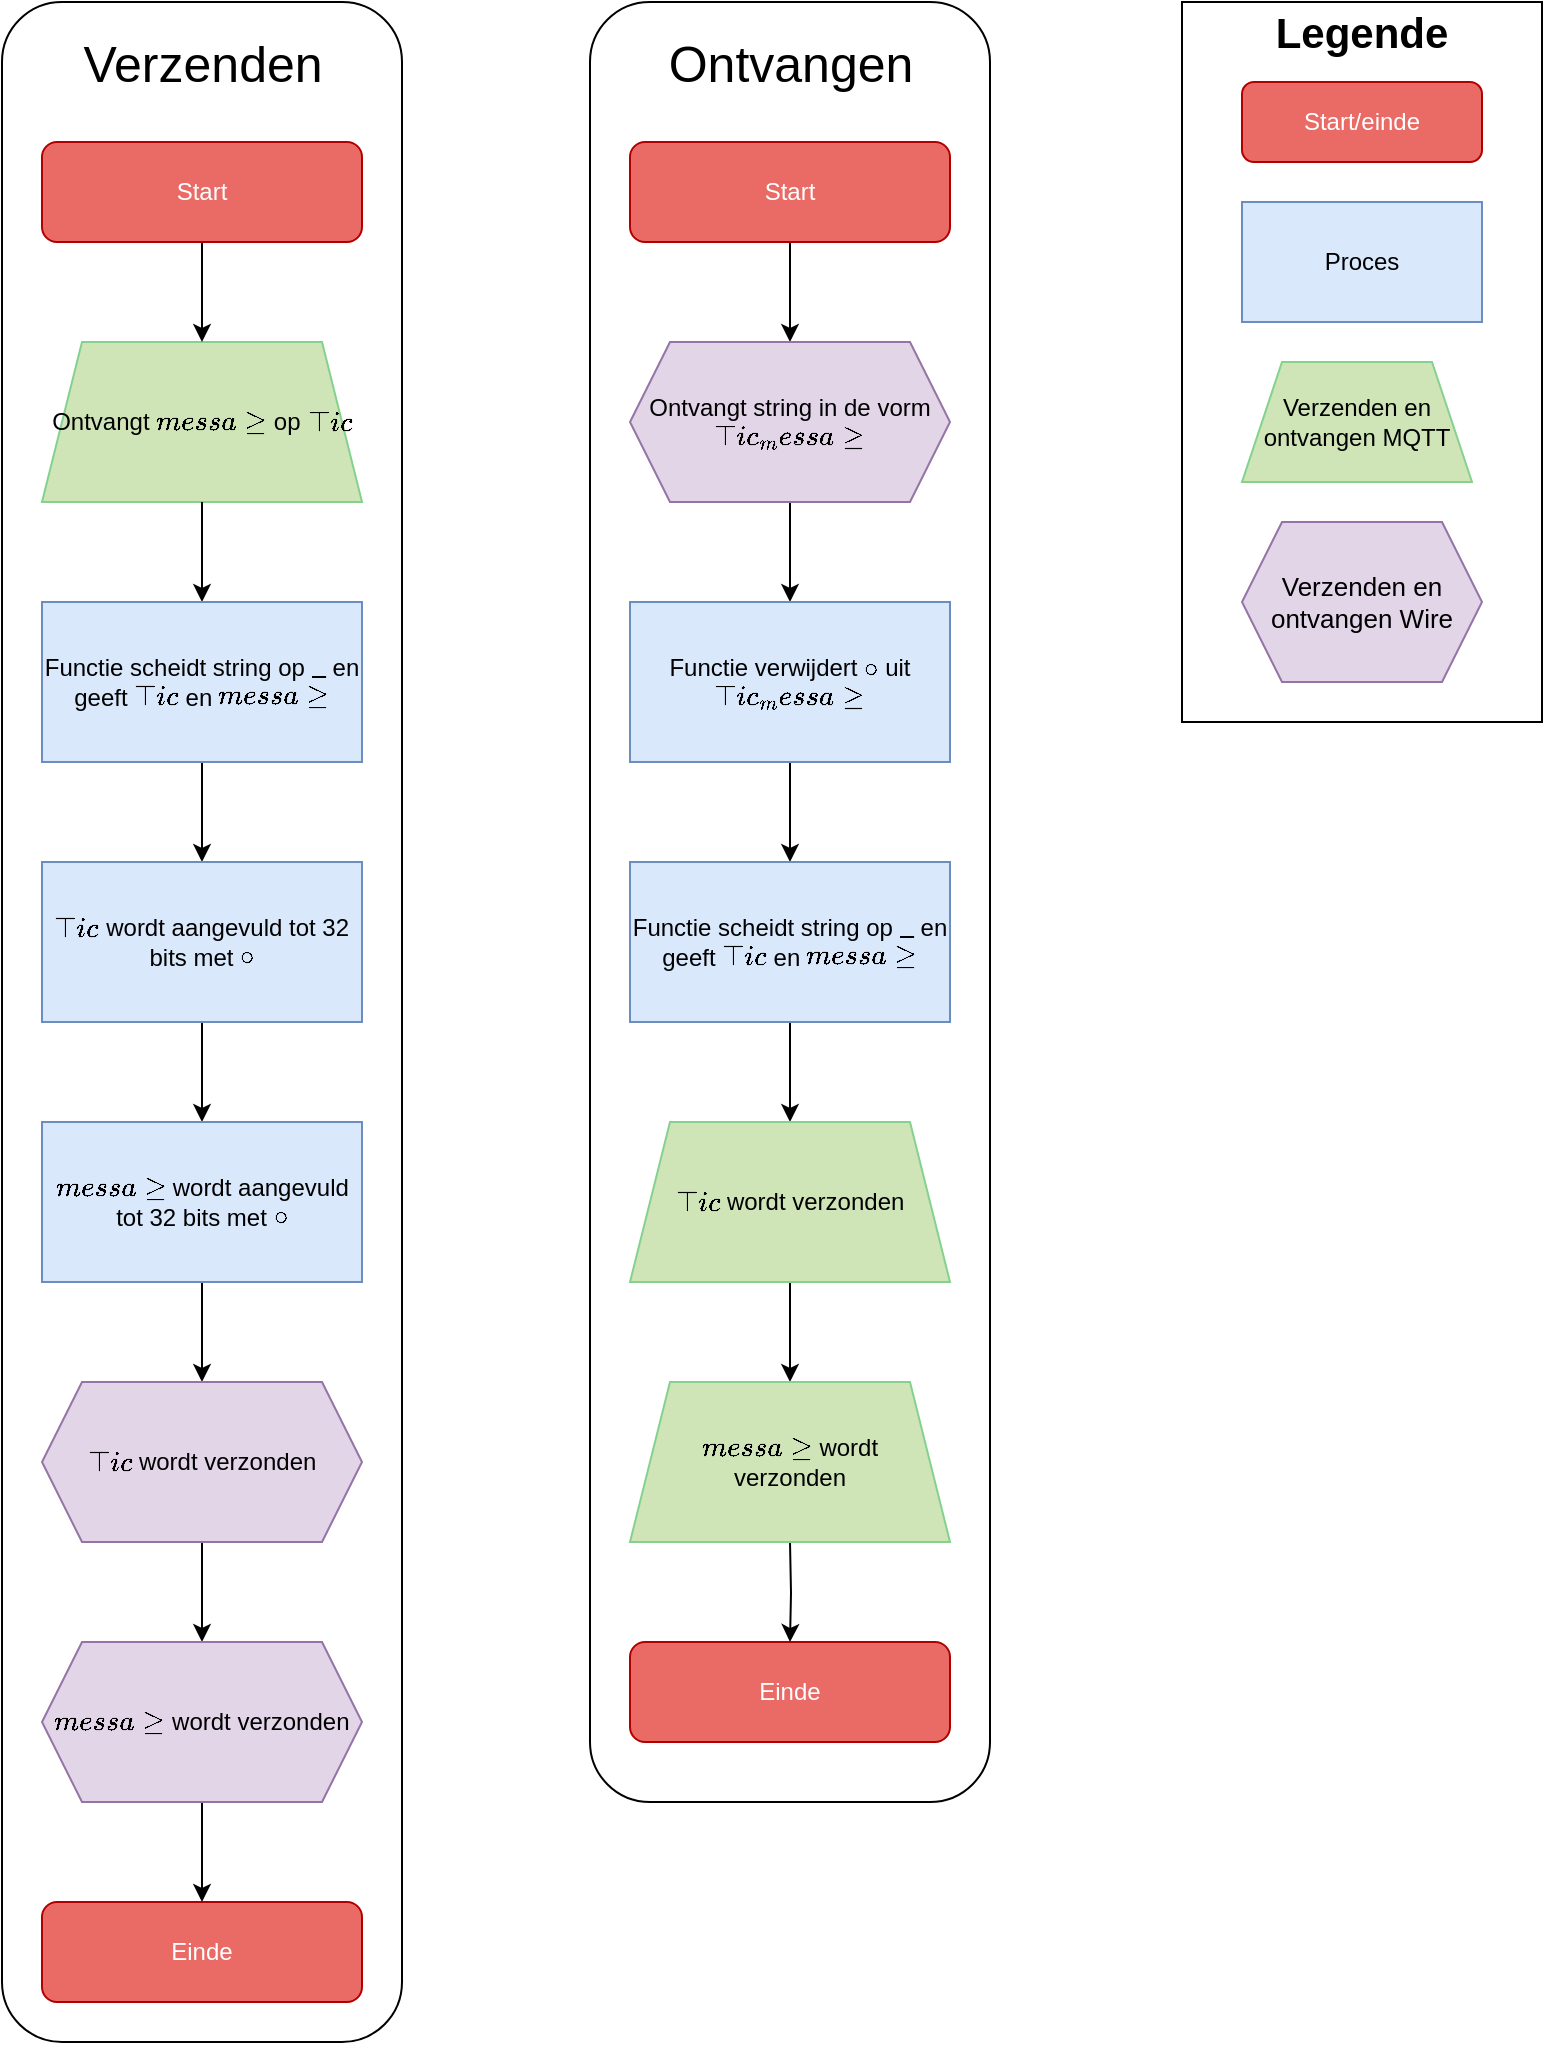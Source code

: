 <mxfile version="18.0.6" type="device"><diagram id="snxoj2B8UEFntWzTZE5-" name="Seite-1"><mxGraphModel dx="1422" dy="878" grid="1" gridSize="10" guides="1" tooltips="1" connect="1" arrows="1" fold="1" page="1" pageScale="1" pageWidth="827" pageHeight="1169" math="0" shadow="0"><root><mxCell id="0"/><mxCell id="1" parent="0"/><mxCell id="_L-dCxXGCyKOLoMa3hyE-2" value="" style="rounded=1;whiteSpace=wrap;html=1;fontSize=12;fillColor=none;" parent="1" vertex="1"><mxGeometry x="314" y="50" width="200" height="900" as="geometry"/></mxCell><mxCell id="_L-dCxXGCyKOLoMa3hyE-1" value="" style="rounded=1;whiteSpace=wrap;html=1;fontSize=12;fillColor=none;" parent="1" vertex="1"><mxGeometry x="20" y="50" width="200" height="1020" as="geometry"/></mxCell><mxCell id="cAWiV1h-lGJLT0tBJ4pY-3" value="&lt;span style=&quot;&quot;&gt;Ontvangt `message` op `topic`&lt;/span&gt;" style="shape=trapezoid;perimeter=trapezoidPerimeter;whiteSpace=wrap;html=1;fixedSize=1;labelBackgroundColor=none;strokeColor=#85D18E;fillColor=#CFE5B8;gradientColor=none;" parent="1" vertex="1"><mxGeometry x="40" y="220" width="160" height="80" as="geometry"/></mxCell><mxCell id="0-sNsFFpY7Nw_86AA_R7-1" value="" style="rounded=0;whiteSpace=wrap;html=1;fontSize=12;fillColor=none;" parent="1" vertex="1"><mxGeometry x="610" y="50" width="180" height="360" as="geometry"/></mxCell><mxCell id="0-sNsFFpY7Nw_86AA_R7-3" value="Start/einde" style="rounded=1;whiteSpace=wrap;html=1;fontSize=12;glass=0;strokeWidth=1;shadow=0;fillColor=#EA6B66;strokeColor=#B20000;fontColor=#ffffff;" parent="1" vertex="1"><mxGeometry x="640" y="90" width="120" height="40" as="geometry"/></mxCell><mxCell id="0-sNsFFpY7Nw_86AA_R7-4" value="&lt;div style=&quot;font-size: 21px;&quot;&gt;Legende&lt;/div&gt;" style="text;html=1;strokeColor=none;fillColor=none;align=center;verticalAlign=middle;whiteSpace=wrap;rounded=0;fontSize=21;fontStyle=1" parent="1" vertex="1"><mxGeometry x="645" y="50" width="110" height="30" as="geometry"/></mxCell><mxCell id="0-sNsFFpY7Nw_86AA_R7-5" value="&lt;div&gt;Proces&lt;/div&gt;" style="rounded=0;whiteSpace=wrap;html=1;fillColor=#dae8fc;strokeColor=#6c8ebf;" parent="1" vertex="1"><mxGeometry x="640" y="150" width="120" height="60" as="geometry"/></mxCell><mxCell id="0-sNsFFpY7Nw_86AA_R7-40" value="" style="edgeStyle=orthogonalEdgeStyle;rounded=0;orthogonalLoop=1;jettySize=auto;html=1;fontSize=12;" parent="1" source="0-sNsFFpY7Nw_86AA_R7-9" edge="1"><mxGeometry relative="1" as="geometry"><mxPoint x="120" y="220" as="targetPoint"/></mxGeometry></mxCell><mxCell id="0-sNsFFpY7Nw_86AA_R7-9" value="Start" style="rounded=1;whiteSpace=wrap;html=1;fontSize=12;glass=0;strokeWidth=1;shadow=0;fillColor=#EA6B66;strokeColor=#B20000;fontColor=#ffffff;" parent="1" vertex="1"><mxGeometry x="40" y="120" width="160" height="50" as="geometry"/></mxCell><mxCell id="0-sNsFFpY7Nw_86AA_R7-42" value="" style="edgeStyle=orthogonalEdgeStyle;rounded=0;orthogonalLoop=1;jettySize=auto;html=1;fontSize=12;" parent="1" edge="1"><mxGeometry relative="1" as="geometry"><mxPoint x="120" y="430" as="sourcePoint"/><mxPoint x="120" y="480" as="targetPoint"/></mxGeometry></mxCell><mxCell id="0-sNsFFpY7Nw_86AA_R7-38" value="" style="edgeStyle=orthogonalEdgeStyle;rounded=0;orthogonalLoop=1;jettySize=auto;html=1;fontSize=12;" parent="1" edge="1"><mxGeometry relative="1" as="geometry"><mxPoint x="120" y="350" as="targetPoint"/><mxPoint x="120" y="300.0" as="sourcePoint"/></mxGeometry></mxCell><mxCell id="0-sNsFFpY7Nw_86AA_R7-46" value="" style="edgeStyle=orthogonalEdgeStyle;rounded=0;orthogonalLoop=1;jettySize=auto;html=1;fontSize=12;" parent="1" source="0-sNsFFpY7Nw_86AA_R7-47" edge="1"><mxGeometry relative="1" as="geometry"><mxPoint x="414" y="220" as="targetPoint"/></mxGeometry></mxCell><mxCell id="0-sNsFFpY7Nw_86AA_R7-47" value="Start" style="rounded=1;whiteSpace=wrap;html=1;fontSize=12;glass=0;strokeWidth=1;shadow=0;fillColor=#EA6B66;strokeColor=#B20000;fontColor=#ffffff;" parent="1" vertex="1"><mxGeometry x="334" y="120" width="160" height="50" as="geometry"/></mxCell><mxCell id="0-sNsFFpY7Nw_86AA_R7-50" value="" style="edgeStyle=orthogonalEdgeStyle;rounded=0;orthogonalLoop=1;jettySize=auto;html=1;fontSize=12;" parent="1" edge="1"><mxGeometry relative="1" as="geometry"><mxPoint x="414" y="300" as="sourcePoint"/><mxPoint x="414" y="350" as="targetPoint"/></mxGeometry></mxCell><mxCell id="0-sNsFFpY7Nw_86AA_R7-57" value="Ontvangt string in de vorm `topic_message`" style="shape=hexagon;perimeter=hexagonPerimeter2;whiteSpace=wrap;html=1;fixedSize=1;fontSize=12;fillColor=#e1d5e7;strokeColor=#9673a6;" parent="1" vertex="1"><mxGeometry x="334" y="220" width="160" height="80" as="geometry"/></mxCell><mxCell id="0-sNsFFpY7Nw_86AA_R7-62" value="Verzenden" style="text;html=1;align=center;verticalAlign=middle;resizable=0;points=[];autosize=1;strokeColor=none;fillColor=none;fontSize=25;" parent="1" vertex="1"><mxGeometry x="50" y="60" width="140" height="40" as="geometry"/></mxCell><mxCell id="0-sNsFFpY7Nw_86AA_R7-63" value="Ontvangen" style="text;html=1;align=center;verticalAlign=middle;resizable=0;points=[];autosize=1;strokeColor=none;fillColor=none;fontSize=25;" parent="1" vertex="1"><mxGeometry x="344" y="60" width="140" height="40" as="geometry"/></mxCell><mxCell id="0-sNsFFpY7Nw_86AA_R7-66" value="Verzenden en&lt;br style=&quot;font-size: 12px;&quot;&gt;ontvangen MQTT" style="text;html=1;strokeColor=none;fillColor=none;align=center;verticalAlign=middle;whiteSpace=wrap;rounded=0;fontSize=12;" parent="1" vertex="1"><mxGeometry x="635" y="230" width="120" height="60" as="geometry"/></mxCell><mxCell id="0-sNsFFpY7Nw_86AA_R7-68" value="Verzenden en&lt;br&gt;ontvangen Wire" style="shape=hexagon;perimeter=hexagonPerimeter2;whiteSpace=wrap;html=1;fixedSize=1;fontSize=13;fillColor=#e1d5e7;strokeColor=#9673a6;" parent="1" vertex="1"><mxGeometry x="640" y="310" width="120" height="80" as="geometry"/></mxCell><mxCell id="0-sNsFFpY7Nw_86AA_R7-81" value="" style="edgeStyle=orthogonalEdgeStyle;rounded=0;orthogonalLoop=1;jettySize=auto;html=1;fontSize=12;" parent="1" source="0-sNsFFpY7Nw_86AA_R7-75" edge="1"><mxGeometry relative="1" as="geometry"><mxPoint x="120" y="610" as="targetPoint"/></mxGeometry></mxCell><mxCell id="0-sNsFFpY7Nw_86AA_R7-75" value="`topic` wordt aangevuld tot 32 bits met `@`" style="rounded=0;whiteSpace=wrap;html=1;fillColor=#dae8fc;strokeColor=#6c8ebf;" parent="1" vertex="1"><mxGeometry x="40" y="480" width="160" height="80" as="geometry"/></mxCell><mxCell id="0-sNsFFpY7Nw_86AA_R7-98" value="" style="edgeStyle=orthogonalEdgeStyle;rounded=0;orthogonalLoop=1;jettySize=auto;html=1;fontSize=12;" parent="1" source="0-sNsFFpY7Nw_86AA_R7-92" target="0-sNsFFpY7Nw_86AA_R7-95" edge="1"><mxGeometry relative="1" as="geometry"/></mxCell><mxCell id="0-sNsFFpY7Nw_86AA_R7-92" value="`message` wordt aangevuld tot 32 bits met `@`" style="rounded=0;whiteSpace=wrap;html=1;fillColor=#dae8fc;strokeColor=#6c8ebf;" parent="1" vertex="1"><mxGeometry x="40" y="610" width="160" height="80" as="geometry"/></mxCell><mxCell id="0-sNsFFpY7Nw_86AA_R7-93" value="Einde" style="rounded=1;whiteSpace=wrap;html=1;fontSize=12;glass=0;strokeWidth=1;shadow=0;fillColor=#EA6B66;strokeColor=#B20000;fontColor=#ffffff;" parent="1" vertex="1"><mxGeometry x="40" y="1000" width="160" height="50" as="geometry"/></mxCell><mxCell id="0-sNsFFpY7Nw_86AA_R7-94" value="" style="edgeStyle=orthogonalEdgeStyle;rounded=0;orthogonalLoop=1;jettySize=auto;html=1;fontSize=12;" parent="1" source="0-sNsFFpY7Nw_86AA_R7-95" target="0-sNsFFpY7Nw_86AA_R7-97" edge="1"><mxGeometry relative="1" as="geometry"/></mxCell><mxCell id="0-sNsFFpY7Nw_86AA_R7-95" value="`topic` wordt verzonden" style="shape=hexagon;perimeter=hexagonPerimeter2;whiteSpace=wrap;html=1;fixedSize=1;fontSize=12;fillColor=#e1d5e7;strokeColor=#9673a6;" parent="1" vertex="1"><mxGeometry x="40" y="740" width="160" height="80" as="geometry"/></mxCell><mxCell id="0-sNsFFpY7Nw_86AA_R7-96" value="" style="edgeStyle=orthogonalEdgeStyle;rounded=0;orthogonalLoop=1;jettySize=auto;html=1;fontSize=12;" parent="1" source="0-sNsFFpY7Nw_86AA_R7-97" target="0-sNsFFpY7Nw_86AA_R7-93" edge="1"><mxGeometry relative="1" as="geometry"/></mxCell><mxCell id="0-sNsFFpY7Nw_86AA_R7-97" value="`message` wordt verzonden" style="shape=hexagon;perimeter=hexagonPerimeter2;whiteSpace=wrap;html=1;fixedSize=1;fontSize=12;fillColor=#e1d5e7;strokeColor=#9673a6;" parent="1" vertex="1"><mxGeometry x="40" y="870" width="160" height="80" as="geometry"/></mxCell><mxCell id="0-sNsFFpY7Nw_86AA_R7-116" value="" style="edgeStyle=orthogonalEdgeStyle;rounded=0;orthogonalLoop=1;jettySize=auto;html=1;fontSize=12;" parent="1" source="0-sNsFFpY7Nw_86AA_R7-107" target="0-sNsFFpY7Nw_86AA_R7-109" edge="1"><mxGeometry relative="1" as="geometry"/></mxCell><mxCell id="0-sNsFFpY7Nw_86AA_R7-107" value="Functie verwijdert `@` uit `topic_message`" style="rounded=0;whiteSpace=wrap;html=1;fillColor=#dae8fc;strokeColor=#6c8ebf;" parent="1" vertex="1"><mxGeometry x="334" y="350" width="160" height="80" as="geometry"/></mxCell><mxCell id="0-sNsFFpY7Nw_86AA_R7-108" value="" style="edgeStyle=orthogonalEdgeStyle;rounded=0;orthogonalLoop=1;jettySize=auto;html=1;fontSize=12;" parent="1" source="0-sNsFFpY7Nw_86AA_R7-109" edge="1"><mxGeometry relative="1" as="geometry"><mxPoint x="414" y="610" as="targetPoint"/></mxGeometry></mxCell><mxCell id="0-sNsFFpY7Nw_86AA_R7-109" value="Functie scheidt string op `_` en geeft `topic` en `message`" style="rounded=0;whiteSpace=wrap;html=1;fillColor=#dae8fc;strokeColor=#6c8ebf;" parent="1" vertex="1"><mxGeometry x="334" y="480" width="160" height="80" as="geometry"/></mxCell><mxCell id="0-sNsFFpY7Nw_86AA_R7-110" value="Einde" style="rounded=1;whiteSpace=wrap;html=1;fontSize=12;glass=0;strokeWidth=1;shadow=0;fillColor=#EA6B66;strokeColor=#B20000;fontColor=#ffffff;" parent="1" vertex="1"><mxGeometry x="334" y="870" width="160" height="50" as="geometry"/></mxCell><mxCell id="0-sNsFFpY7Nw_86AA_R7-111" value="" style="edgeStyle=orthogonalEdgeStyle;rounded=0;orthogonalLoop=1;jettySize=auto;html=1;fontSize=12;" parent="1" edge="1"><mxGeometry relative="1" as="geometry"><mxPoint x="414" y="690" as="sourcePoint"/><mxPoint x="414" y="740" as="targetPoint"/></mxGeometry></mxCell><mxCell id="0-sNsFFpY7Nw_86AA_R7-112" value="" style="edgeStyle=orthogonalEdgeStyle;rounded=0;orthogonalLoop=1;jettySize=auto;html=1;fontSize=12;" parent="1" target="0-sNsFFpY7Nw_86AA_R7-110" edge="1"><mxGeometry relative="1" as="geometry"><mxPoint x="414" y="820" as="sourcePoint"/></mxGeometry></mxCell><mxCell id="0-sNsFFpY7Nw_86AA_R7-117" value="Functie scheidt string op `_` en geeft `topic` en `message`" style="rounded=0;whiteSpace=wrap;html=1;fillColor=#dae8fc;strokeColor=#6c8ebf;" parent="1" vertex="1"><mxGeometry x="40" y="350" width="160" height="80" as="geometry"/></mxCell><mxCell id="cAWiV1h-lGJLT0tBJ4pY-1" value="Verzenden en ontvangen MQTT" style="shape=trapezoid;perimeter=trapezoidPerimeter;whiteSpace=wrap;html=1;fixedSize=1;labelBackgroundColor=none;strokeColor=#85D18E;fillColor=#CFE5B8;gradientColor=none;" parent="1" vertex="1"><mxGeometry x="640" y="230" width="115" height="60" as="geometry"/></mxCell><mxCell id="cAWiV1h-lGJLT0tBJ4pY-5" value="`topic` wordt verzonden" style="shape=trapezoid;perimeter=trapezoidPerimeter;whiteSpace=wrap;html=1;fixedSize=1;labelBackgroundColor=none;strokeColor=#85D18E;fillColor=#CFE5B8;gradientColor=none;" parent="1" vertex="1"><mxGeometry x="334" y="610" width="160" height="80" as="geometry"/></mxCell><mxCell id="cAWiV1h-lGJLT0tBJ4pY-6" value="`message` wordt&lt;br&gt;verzonden" style="shape=trapezoid;perimeter=trapezoidPerimeter;whiteSpace=wrap;html=1;fixedSize=1;labelBackgroundColor=none;strokeColor=#85D18E;fillColor=#CFE5B8;gradientColor=none;" parent="1" vertex="1"><mxGeometry x="334" y="740" width="160" height="80" as="geometry"/></mxCell></root></mxGraphModel></diagram></mxfile>